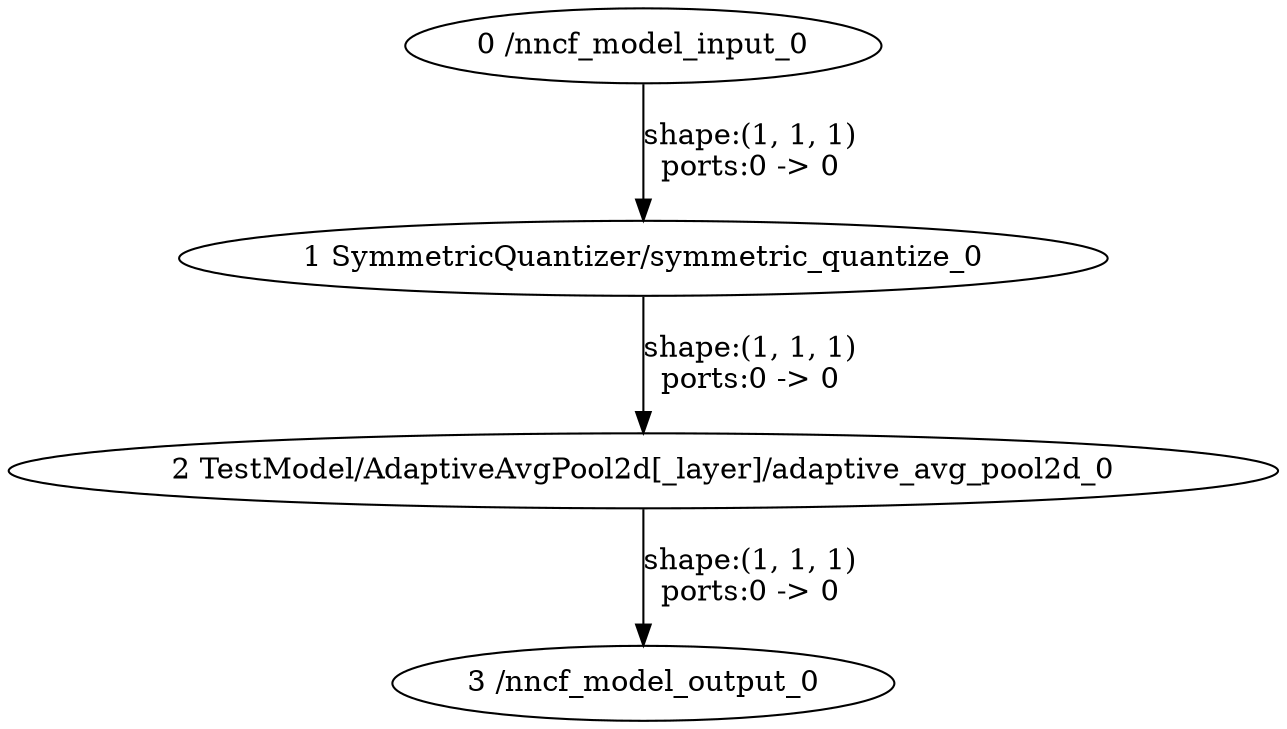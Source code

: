 strict digraph  {
"0 /nncf_model_input_0" [id=0, type=nncf_model_input];
"1 SymmetricQuantizer/symmetric_quantize_0" [id=1, type=symmetric_quantize];
"2 TestModel/AdaptiveAvgPool2d[_layer]/adaptive_avg_pool2d_0" [id=2, type=adaptive_avg_pool2d];
"3 /nncf_model_output_0" [id=3, type=nncf_model_output];
"0 /nncf_model_input_0" -> "1 SymmetricQuantizer/symmetric_quantize_0"  [label="shape:(1, 1, 1)\nports:0 -> 0", style=solid];
"1 SymmetricQuantizer/symmetric_quantize_0" -> "2 TestModel/AdaptiveAvgPool2d[_layer]/adaptive_avg_pool2d_0"  [label="shape:(1, 1, 1)\nports:0 -> 0", style=solid];
"2 TestModel/AdaptiveAvgPool2d[_layer]/adaptive_avg_pool2d_0" -> "3 /nncf_model_output_0"  [label="shape:(1, 1, 1)\nports:0 -> 0", style=solid];
}
